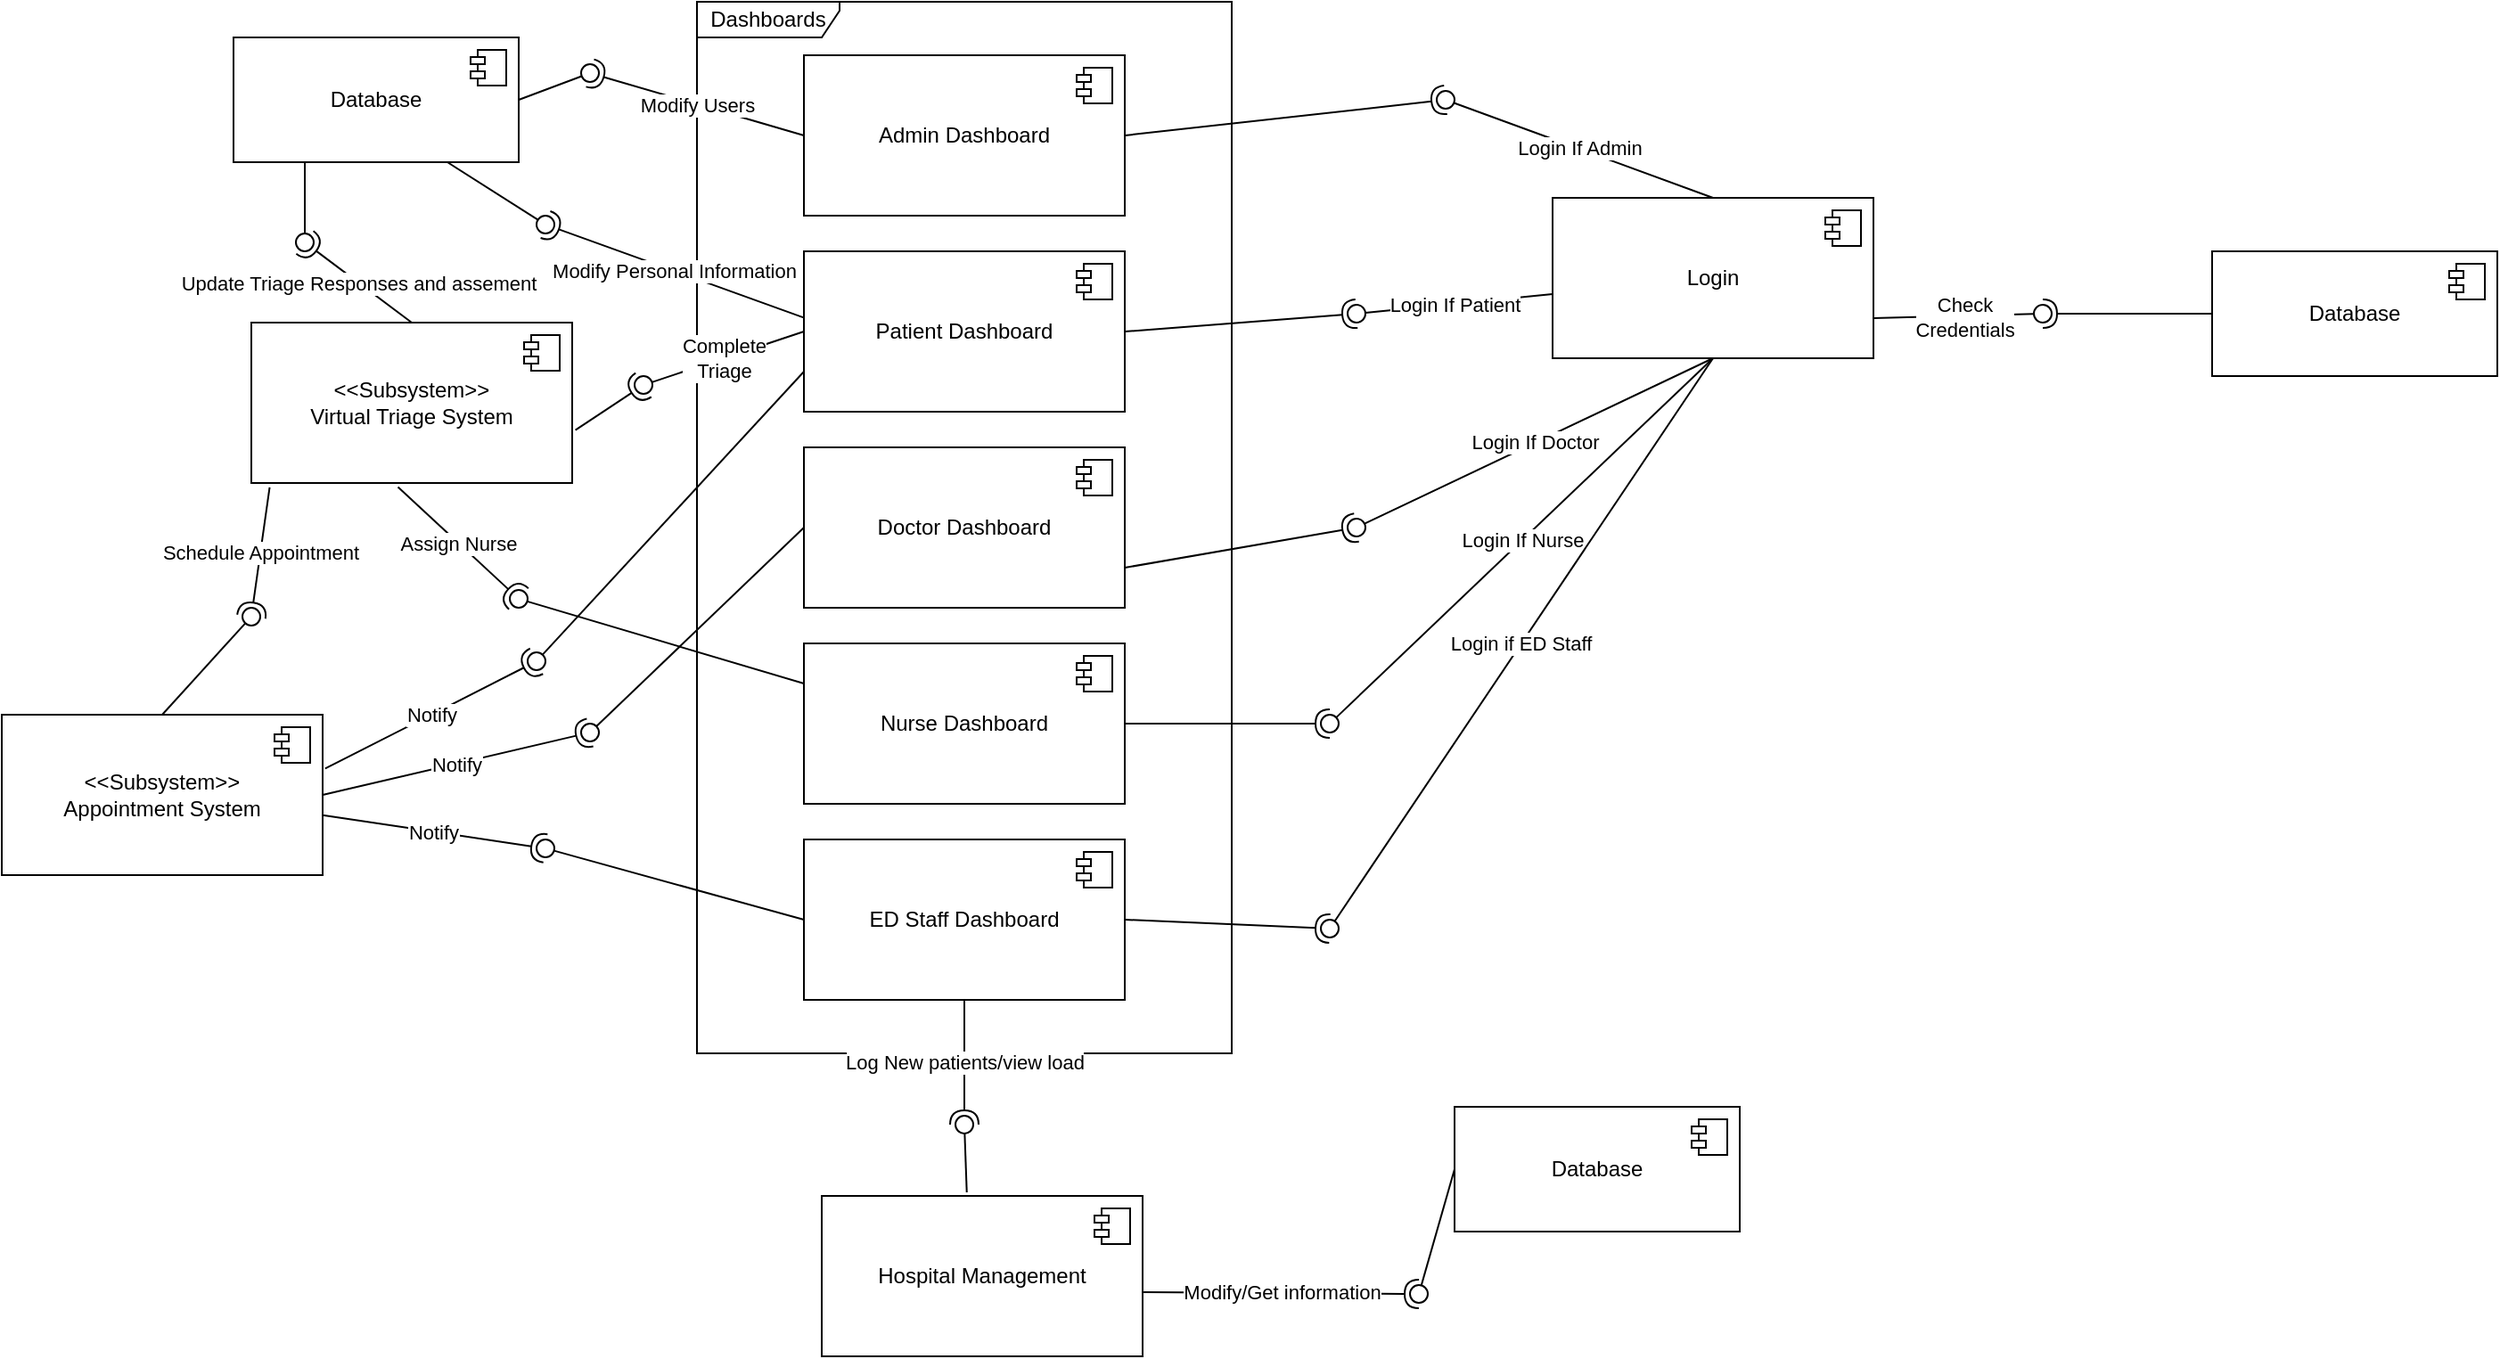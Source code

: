 <mxfile version="24.8.8">
  <diagram name="Page-1" id="LNXZqrtFh-sCrYqlfW2v">
    <mxGraphModel dx="2117" dy="522" grid="1" gridSize="10" guides="1" tooltips="1" connect="1" arrows="1" fold="1" page="1" pageScale="1" pageWidth="827" pageHeight="1169" math="0" shadow="0">
      <root>
        <mxCell id="0" />
        <mxCell id="1" parent="0" />
        <mxCell id="GjJDNJMha-C9_hyDsOLV-53" value="Login" style="html=1;dropTarget=0;whiteSpace=wrap;" vertex="1" parent="1">
          <mxGeometry x="730" y="180" width="180" height="90" as="geometry" />
        </mxCell>
        <mxCell id="GjJDNJMha-C9_hyDsOLV-54" value="" style="shape=module;jettyWidth=8;jettyHeight=4;" vertex="1" parent="GjJDNJMha-C9_hyDsOLV-53">
          <mxGeometry x="1" width="20" height="20" relative="1" as="geometry">
            <mxPoint x="-27" y="7" as="offset" />
          </mxGeometry>
        </mxCell>
        <mxCell id="GjJDNJMha-C9_hyDsOLV-55" value="Database" style="html=1;dropTarget=0;whiteSpace=wrap;" vertex="1" parent="1">
          <mxGeometry x="1100" y="210" width="160" height="70" as="geometry" />
        </mxCell>
        <mxCell id="GjJDNJMha-C9_hyDsOLV-56" value="" style="shape=module;jettyWidth=8;jettyHeight=4;" vertex="1" parent="GjJDNJMha-C9_hyDsOLV-55">
          <mxGeometry x="1" width="20" height="20" relative="1" as="geometry">
            <mxPoint x="-27" y="7" as="offset" />
          </mxGeometry>
        </mxCell>
        <mxCell id="GjJDNJMha-C9_hyDsOLV-57" value="" style="rounded=0;orthogonalLoop=1;jettySize=auto;html=1;endArrow=halfCircle;endFill=0;endSize=6;strokeWidth=1;sketch=0;exitX=0;exitY=0.5;exitDx=0;exitDy=0;" edge="1" target="GjJDNJMha-C9_hyDsOLV-59" parent="1" source="GjJDNJMha-C9_hyDsOLV-55">
          <mxGeometry relative="1" as="geometry">
            <mxPoint x="950" y="245" as="sourcePoint" />
          </mxGeometry>
        </mxCell>
        <mxCell id="GjJDNJMha-C9_hyDsOLV-58" value="" style="rounded=0;orthogonalLoop=1;jettySize=auto;html=1;endArrow=oval;endFill=0;sketch=0;sourcePerimeterSpacing=0;targetPerimeterSpacing=0;endSize=10;exitX=1;exitY=0.75;exitDx=0;exitDy=0;" edge="1" target="GjJDNJMha-C9_hyDsOLV-59" parent="1" source="GjJDNJMha-C9_hyDsOLV-53">
          <mxGeometry relative="1" as="geometry">
            <mxPoint x="910" y="245" as="sourcePoint" />
          </mxGeometry>
        </mxCell>
        <mxCell id="GjJDNJMha-C9_hyDsOLV-72" value="Check&lt;div&gt;Credentials&lt;/div&gt;" style="edgeLabel;html=1;align=center;verticalAlign=middle;resizable=0;points=[];" vertex="1" connectable="0" parent="GjJDNJMha-C9_hyDsOLV-58">
          <mxGeometry x="0.074" y="-1" relative="1" as="geometry">
            <mxPoint as="offset" />
          </mxGeometry>
        </mxCell>
        <mxCell id="GjJDNJMha-C9_hyDsOLV-59" value="" style="ellipse;whiteSpace=wrap;html=1;align=center;aspect=fixed;fillColor=none;strokeColor=none;resizable=0;perimeter=centerPerimeter;rotatable=0;allowArrows=0;points=[];outlineConnect=1;" vertex="1" parent="1">
          <mxGeometry x="1000" y="240" width="10" height="10" as="geometry" />
        </mxCell>
        <mxCell id="GjJDNJMha-C9_hyDsOLV-61" value="Dashboards" style="shape=umlFrame;whiteSpace=wrap;html=1;pointerEvents=0;width=80;height=20;" vertex="1" parent="1">
          <mxGeometry x="250" y="70" width="300" height="590" as="geometry" />
        </mxCell>
        <mxCell id="GjJDNJMha-C9_hyDsOLV-62" value="Admin Dashboard" style="html=1;dropTarget=0;whiteSpace=wrap;" vertex="1" parent="1">
          <mxGeometry x="310" y="100" width="180" height="90" as="geometry" />
        </mxCell>
        <mxCell id="GjJDNJMha-C9_hyDsOLV-63" value="" style="shape=module;jettyWidth=8;jettyHeight=4;" vertex="1" parent="GjJDNJMha-C9_hyDsOLV-62">
          <mxGeometry x="1" width="20" height="20" relative="1" as="geometry">
            <mxPoint x="-27" y="7" as="offset" />
          </mxGeometry>
        </mxCell>
        <mxCell id="GjJDNJMha-C9_hyDsOLV-64" value="Patient Dashboard" style="html=1;dropTarget=0;whiteSpace=wrap;" vertex="1" parent="1">
          <mxGeometry x="310" y="210" width="180" height="90" as="geometry" />
        </mxCell>
        <mxCell id="GjJDNJMha-C9_hyDsOLV-65" value="" style="shape=module;jettyWidth=8;jettyHeight=4;" vertex="1" parent="GjJDNJMha-C9_hyDsOLV-64">
          <mxGeometry x="1" width="20" height="20" relative="1" as="geometry">
            <mxPoint x="-27" y="7" as="offset" />
          </mxGeometry>
        </mxCell>
        <mxCell id="GjJDNJMha-C9_hyDsOLV-66" value="Doctor Dashboard" style="html=1;dropTarget=0;whiteSpace=wrap;" vertex="1" parent="1">
          <mxGeometry x="310" y="320" width="180" height="90" as="geometry" />
        </mxCell>
        <mxCell id="GjJDNJMha-C9_hyDsOLV-67" value="" style="shape=module;jettyWidth=8;jettyHeight=4;" vertex="1" parent="GjJDNJMha-C9_hyDsOLV-66">
          <mxGeometry x="1" width="20" height="20" relative="1" as="geometry">
            <mxPoint x="-27" y="7" as="offset" />
          </mxGeometry>
        </mxCell>
        <mxCell id="GjJDNJMha-C9_hyDsOLV-68" value="Nurse Dashboard" style="html=1;dropTarget=0;whiteSpace=wrap;" vertex="1" parent="1">
          <mxGeometry x="310" y="430" width="180" height="90" as="geometry" />
        </mxCell>
        <mxCell id="GjJDNJMha-C9_hyDsOLV-69" value="" style="shape=module;jettyWidth=8;jettyHeight=4;" vertex="1" parent="GjJDNJMha-C9_hyDsOLV-68">
          <mxGeometry x="1" width="20" height="20" relative="1" as="geometry">
            <mxPoint x="-27" y="7" as="offset" />
          </mxGeometry>
        </mxCell>
        <mxCell id="GjJDNJMha-C9_hyDsOLV-70" value="ED Staff Dashboard" style="html=1;dropTarget=0;whiteSpace=wrap;" vertex="1" parent="1">
          <mxGeometry x="310" y="540" width="180" height="90" as="geometry" />
        </mxCell>
        <mxCell id="GjJDNJMha-C9_hyDsOLV-71" value="" style="shape=module;jettyWidth=8;jettyHeight=4;" vertex="1" parent="GjJDNJMha-C9_hyDsOLV-70">
          <mxGeometry x="1" width="20" height="20" relative="1" as="geometry">
            <mxPoint x="-27" y="7" as="offset" />
          </mxGeometry>
        </mxCell>
        <mxCell id="GjJDNJMha-C9_hyDsOLV-73" value="" style="rounded=0;orthogonalLoop=1;jettySize=auto;html=1;endArrow=halfCircle;endFill=0;endSize=6;strokeWidth=1;sketch=0;exitX=1;exitY=0.5;exitDx=0;exitDy=0;" edge="1" target="GjJDNJMha-C9_hyDsOLV-75" parent="1" source="GjJDNJMha-C9_hyDsOLV-62">
          <mxGeometry relative="1" as="geometry">
            <mxPoint x="690" y="125" as="sourcePoint" />
          </mxGeometry>
        </mxCell>
        <mxCell id="GjJDNJMha-C9_hyDsOLV-74" value="Login If Admin" style="rounded=0;orthogonalLoop=1;jettySize=auto;html=1;endArrow=oval;endFill=0;sketch=0;sourcePerimeterSpacing=0;targetPerimeterSpacing=0;endSize=10;exitX=0.5;exitY=0;exitDx=0;exitDy=0;" edge="1" target="GjJDNJMha-C9_hyDsOLV-75" parent="1" source="GjJDNJMha-C9_hyDsOLV-53">
          <mxGeometry relative="1" as="geometry">
            <mxPoint x="650" y="125" as="sourcePoint" />
          </mxGeometry>
        </mxCell>
        <mxCell id="GjJDNJMha-C9_hyDsOLV-75" value="" style="ellipse;whiteSpace=wrap;html=1;align=center;aspect=fixed;fillColor=none;strokeColor=none;resizable=0;perimeter=centerPerimeter;rotatable=0;allowArrows=0;points=[];outlineConnect=1;" vertex="1" parent="1">
          <mxGeometry x="665" y="120" width="10" height="10" as="geometry" />
        </mxCell>
        <mxCell id="GjJDNJMha-C9_hyDsOLV-76" value="" style="rounded=0;orthogonalLoop=1;jettySize=auto;html=1;endArrow=halfCircle;endFill=0;endSize=6;strokeWidth=1;sketch=0;exitX=1;exitY=0.5;exitDx=0;exitDy=0;" edge="1" target="GjJDNJMha-C9_hyDsOLV-78" parent="1" source="GjJDNJMha-C9_hyDsOLV-64">
          <mxGeometry relative="1" as="geometry">
            <mxPoint x="640" y="245" as="sourcePoint" />
          </mxGeometry>
        </mxCell>
        <mxCell id="GjJDNJMha-C9_hyDsOLV-77" value="Login If Patient" style="rounded=0;orthogonalLoop=1;jettySize=auto;html=1;endArrow=oval;endFill=0;sketch=0;sourcePerimeterSpacing=0;targetPerimeterSpacing=0;endSize=10;" edge="1" target="GjJDNJMha-C9_hyDsOLV-78" parent="1" source="GjJDNJMha-C9_hyDsOLV-53">
          <mxGeometry relative="1" as="geometry">
            <mxPoint x="600" y="245" as="sourcePoint" />
          </mxGeometry>
        </mxCell>
        <mxCell id="GjJDNJMha-C9_hyDsOLV-78" value="" style="ellipse;whiteSpace=wrap;html=1;align=center;aspect=fixed;fillColor=none;strokeColor=none;resizable=0;perimeter=centerPerimeter;rotatable=0;allowArrows=0;points=[];outlineConnect=1;" vertex="1" parent="1">
          <mxGeometry x="615" y="240" width="10" height="10" as="geometry" />
        </mxCell>
        <mxCell id="GjJDNJMha-C9_hyDsOLV-79" value="" style="rounded=0;orthogonalLoop=1;jettySize=auto;html=1;endArrow=halfCircle;endFill=0;endSize=6;strokeWidth=1;sketch=0;exitX=1;exitY=0.75;exitDx=0;exitDy=0;" edge="1" target="GjJDNJMha-C9_hyDsOLV-81" parent="1" source="GjJDNJMha-C9_hyDsOLV-66">
          <mxGeometry relative="1" as="geometry">
            <mxPoint x="640" y="365" as="sourcePoint" />
          </mxGeometry>
        </mxCell>
        <mxCell id="GjJDNJMha-C9_hyDsOLV-80" value="Login If Doctor" style="rounded=0;orthogonalLoop=1;jettySize=auto;html=1;endArrow=oval;endFill=0;sketch=0;sourcePerimeterSpacing=0;targetPerimeterSpacing=0;endSize=10;exitX=0.5;exitY=1;exitDx=0;exitDy=0;" edge="1" target="GjJDNJMha-C9_hyDsOLV-81" parent="1" source="GjJDNJMha-C9_hyDsOLV-53">
          <mxGeometry relative="1" as="geometry">
            <mxPoint x="600" y="365" as="sourcePoint" />
          </mxGeometry>
        </mxCell>
        <mxCell id="GjJDNJMha-C9_hyDsOLV-81" value="" style="ellipse;whiteSpace=wrap;html=1;align=center;aspect=fixed;fillColor=none;strokeColor=none;resizable=0;perimeter=centerPerimeter;rotatable=0;allowArrows=0;points=[];outlineConnect=1;" vertex="1" parent="1">
          <mxGeometry x="615" y="360" width="10" height="10" as="geometry" />
        </mxCell>
        <mxCell id="GjJDNJMha-C9_hyDsOLV-82" value="" style="rounded=0;orthogonalLoop=1;jettySize=auto;html=1;endArrow=halfCircle;endFill=0;endSize=6;strokeWidth=1;sketch=0;exitX=1;exitY=0.5;exitDx=0;exitDy=0;" edge="1" target="GjJDNJMha-C9_hyDsOLV-84" parent="1" source="GjJDNJMha-C9_hyDsOLV-68">
          <mxGeometry relative="1" as="geometry">
            <mxPoint x="625" y="475" as="sourcePoint" />
          </mxGeometry>
        </mxCell>
        <mxCell id="GjJDNJMha-C9_hyDsOLV-83" value="Login If Nurse" style="rounded=0;orthogonalLoop=1;jettySize=auto;html=1;endArrow=oval;endFill=0;sketch=0;sourcePerimeterSpacing=0;targetPerimeterSpacing=0;endSize=10;exitX=0.5;exitY=1;exitDx=0;exitDy=0;" edge="1" target="GjJDNJMha-C9_hyDsOLV-84" parent="1" source="GjJDNJMha-C9_hyDsOLV-53">
          <mxGeometry relative="1" as="geometry">
            <mxPoint x="760" y="270" as="sourcePoint" />
          </mxGeometry>
        </mxCell>
        <mxCell id="GjJDNJMha-C9_hyDsOLV-84" value="" style="ellipse;whiteSpace=wrap;html=1;align=center;aspect=fixed;fillColor=none;strokeColor=none;resizable=0;perimeter=centerPerimeter;rotatable=0;allowArrows=0;points=[];outlineConnect=1;" vertex="1" parent="1">
          <mxGeometry x="600" y="470" width="10" height="10" as="geometry" />
        </mxCell>
        <mxCell id="GjJDNJMha-C9_hyDsOLV-85" value="" style="rounded=0;orthogonalLoop=1;jettySize=auto;html=1;endArrow=halfCircle;endFill=0;endSize=6;strokeWidth=1;sketch=0;exitX=1;exitY=0.5;exitDx=0;exitDy=0;" edge="1" target="GjJDNJMha-C9_hyDsOLV-87" parent="1" source="GjJDNJMha-C9_hyDsOLV-70">
          <mxGeometry relative="1" as="geometry">
            <mxPoint x="625" y="590" as="sourcePoint" />
          </mxGeometry>
        </mxCell>
        <mxCell id="GjJDNJMha-C9_hyDsOLV-86" value="Login if ED Staff" style="rounded=0;orthogonalLoop=1;jettySize=auto;html=1;endArrow=oval;endFill=0;sketch=0;sourcePerimeterSpacing=0;targetPerimeterSpacing=0;endSize=10;exitX=0.5;exitY=1;exitDx=0;exitDy=0;" edge="1" target="GjJDNJMha-C9_hyDsOLV-87" parent="1" source="GjJDNJMha-C9_hyDsOLV-53">
          <mxGeometry relative="1" as="geometry">
            <mxPoint x="760" y="270" as="sourcePoint" />
          </mxGeometry>
        </mxCell>
        <mxCell id="GjJDNJMha-C9_hyDsOLV-87" value="" style="ellipse;whiteSpace=wrap;html=1;align=center;aspect=fixed;fillColor=none;strokeColor=none;resizable=0;perimeter=centerPerimeter;rotatable=0;allowArrows=0;points=[];outlineConnect=1;" vertex="1" parent="1">
          <mxGeometry x="600" y="585" width="10" height="10" as="geometry" />
        </mxCell>
        <mxCell id="GjJDNJMha-C9_hyDsOLV-88" value="Database" style="html=1;dropTarget=0;whiteSpace=wrap;" vertex="1" parent="1">
          <mxGeometry x="-10" y="90" width="160" height="70" as="geometry" />
        </mxCell>
        <mxCell id="GjJDNJMha-C9_hyDsOLV-89" value="" style="shape=module;jettyWidth=8;jettyHeight=4;" vertex="1" parent="GjJDNJMha-C9_hyDsOLV-88">
          <mxGeometry x="1" width="20" height="20" relative="1" as="geometry">
            <mxPoint x="-27" y="7" as="offset" />
          </mxGeometry>
        </mxCell>
        <mxCell id="GjJDNJMha-C9_hyDsOLV-90" value="Modify Users" style="rounded=0;orthogonalLoop=1;jettySize=auto;html=1;endArrow=halfCircle;endFill=0;endSize=6;strokeWidth=1;sketch=0;exitX=0;exitY=0.5;exitDx=0;exitDy=0;" edge="1" parent="1" source="GjJDNJMha-C9_hyDsOLV-62">
          <mxGeometry relative="1" as="geometry">
            <mxPoint x="140" y="185" as="sourcePoint" />
            <mxPoint x="190" y="110" as="targetPoint" />
          </mxGeometry>
        </mxCell>
        <mxCell id="GjJDNJMha-C9_hyDsOLV-91" value="" style="rounded=0;orthogonalLoop=1;jettySize=auto;html=1;endArrow=oval;endFill=0;sketch=0;sourcePerimeterSpacing=0;targetPerimeterSpacing=0;endSize=10;exitX=1;exitY=0.5;exitDx=0;exitDy=0;" edge="1" parent="1" source="GjJDNJMha-C9_hyDsOLV-88">
          <mxGeometry relative="1" as="geometry">
            <mxPoint x="100" y="185" as="sourcePoint" />
            <mxPoint x="190" y="110" as="targetPoint" />
          </mxGeometry>
        </mxCell>
        <mxCell id="GjJDNJMha-C9_hyDsOLV-92" value="" style="ellipse;whiteSpace=wrap;html=1;align=center;aspect=fixed;fillColor=none;strokeColor=none;resizable=0;perimeter=centerPerimeter;rotatable=0;allowArrows=0;points=[];outlineConnect=1;" vertex="1" parent="1">
          <mxGeometry x="115" y="180" width="10" height="10" as="geometry" />
        </mxCell>
        <mxCell id="GjJDNJMha-C9_hyDsOLV-93" value="&amp;lt;&amp;lt;Subsystem&amp;gt;&amp;gt;&lt;div&gt;Virtual Triage System&lt;/div&gt;" style="html=1;dropTarget=0;whiteSpace=wrap;" vertex="1" parent="1">
          <mxGeometry y="250" width="180" height="90" as="geometry" />
        </mxCell>
        <mxCell id="GjJDNJMha-C9_hyDsOLV-94" value="" style="shape=module;jettyWidth=8;jettyHeight=4;" vertex="1" parent="GjJDNJMha-C9_hyDsOLV-93">
          <mxGeometry x="1" width="20" height="20" relative="1" as="geometry">
            <mxPoint x="-27" y="7" as="offset" />
          </mxGeometry>
        </mxCell>
        <mxCell id="GjJDNJMha-C9_hyDsOLV-95" value="Modify Personal Information" style="rounded=0;orthogonalLoop=1;jettySize=auto;html=1;endArrow=halfCircle;endFill=0;endSize=6;strokeWidth=1;sketch=0;exitX=-0.001;exitY=0.413;exitDx=0;exitDy=0;exitPerimeter=0;" edge="1" parent="1" source="GjJDNJMha-C9_hyDsOLV-64">
          <mxGeometry relative="1" as="geometry">
            <mxPoint x="210" y="215" as="sourcePoint" />
            <mxPoint x="165" y="195" as="targetPoint" />
          </mxGeometry>
        </mxCell>
        <mxCell id="GjJDNJMha-C9_hyDsOLV-100" value="" style="rounded=0;orthogonalLoop=1;jettySize=auto;html=1;endArrow=oval;endFill=0;sketch=0;sourcePerimeterSpacing=0;targetPerimeterSpacing=0;endSize=10;exitX=0.75;exitY=1;exitDx=0;exitDy=0;" edge="1" target="GjJDNJMha-C9_hyDsOLV-101" parent="1" source="GjJDNJMha-C9_hyDsOLV-88">
          <mxGeometry relative="1" as="geometry">
            <mxPoint x="100" y="175" as="sourcePoint" />
          </mxGeometry>
        </mxCell>
        <mxCell id="GjJDNJMha-C9_hyDsOLV-101" value="" style="ellipse;whiteSpace=wrap;html=1;align=center;aspect=fixed;fillColor=none;strokeColor=none;resizable=0;perimeter=centerPerimeter;rotatable=0;allowArrows=0;points=[];outlineConnect=1;" vertex="1" parent="1">
          <mxGeometry x="160" y="190" width="10" height="10" as="geometry" />
        </mxCell>
        <mxCell id="GjJDNJMha-C9_hyDsOLV-102" value="Assign Nurse" style="rounded=0;orthogonalLoop=1;jettySize=auto;html=1;endArrow=halfCircle;endFill=0;endSize=6;strokeWidth=1;sketch=0;exitX=0.457;exitY=1.025;exitDx=0;exitDy=0;exitPerimeter=0;" edge="1" target="GjJDNJMha-C9_hyDsOLV-104" parent="1" source="GjJDNJMha-C9_hyDsOLV-93">
          <mxGeometry relative="1" as="geometry">
            <mxPoint x="170" y="405" as="sourcePoint" />
          </mxGeometry>
        </mxCell>
        <mxCell id="GjJDNJMha-C9_hyDsOLV-103" value="" style="rounded=0;orthogonalLoop=1;jettySize=auto;html=1;endArrow=oval;endFill=0;sketch=0;sourcePerimeterSpacing=0;targetPerimeterSpacing=0;endSize=10;exitX=0;exitY=0.25;exitDx=0;exitDy=0;" edge="1" target="GjJDNJMha-C9_hyDsOLV-104" parent="1" source="GjJDNJMha-C9_hyDsOLV-68">
          <mxGeometry relative="1" as="geometry">
            <mxPoint x="130" y="405" as="sourcePoint" />
          </mxGeometry>
        </mxCell>
        <mxCell id="GjJDNJMha-C9_hyDsOLV-104" value="" style="ellipse;whiteSpace=wrap;html=1;align=center;aspect=fixed;fillColor=none;strokeColor=none;resizable=0;perimeter=centerPerimeter;rotatable=0;allowArrows=0;points=[];outlineConnect=1;" vertex="1" parent="1">
          <mxGeometry x="145" y="400" width="10" height="10" as="geometry" />
        </mxCell>
        <mxCell id="GjJDNJMha-C9_hyDsOLV-105" value="" style="rounded=0;orthogonalLoop=1;jettySize=auto;html=1;endArrow=halfCircle;endFill=0;endSize=6;strokeWidth=1;sketch=0;exitX=1.01;exitY=0.67;exitDx=0;exitDy=0;exitPerimeter=0;" edge="1" target="GjJDNJMha-C9_hyDsOLV-107" parent="1" source="GjJDNJMha-C9_hyDsOLV-93">
          <mxGeometry relative="1" as="geometry">
            <mxPoint x="240" y="285" as="sourcePoint" />
          </mxGeometry>
        </mxCell>
        <mxCell id="GjJDNJMha-C9_hyDsOLV-106" value="Complete&lt;br&gt;Triage" style="rounded=0;orthogonalLoop=1;jettySize=auto;html=1;endArrow=oval;endFill=0;sketch=0;sourcePerimeterSpacing=0;targetPerimeterSpacing=0;endSize=10;exitX=0;exitY=0.5;exitDx=0;exitDy=0;" edge="1" target="GjJDNJMha-C9_hyDsOLV-107" parent="1" source="GjJDNJMha-C9_hyDsOLV-64">
          <mxGeometry relative="1" as="geometry">
            <mxPoint x="200" y="285" as="sourcePoint" />
          </mxGeometry>
        </mxCell>
        <mxCell id="GjJDNJMha-C9_hyDsOLV-107" value="" style="ellipse;whiteSpace=wrap;html=1;align=center;aspect=fixed;fillColor=none;strokeColor=none;resizable=0;perimeter=centerPerimeter;rotatable=0;allowArrows=0;points=[];outlineConnect=1;" vertex="1" parent="1">
          <mxGeometry x="215" y="280" width="10" height="10" as="geometry" />
        </mxCell>
        <mxCell id="GjJDNJMha-C9_hyDsOLV-108" value="&amp;lt;&amp;lt;Subsystem&amp;gt;&amp;gt;&lt;div&gt;Appointment System&lt;/div&gt;" style="html=1;dropTarget=0;whiteSpace=wrap;" vertex="1" parent="1">
          <mxGeometry x="-140" y="470" width="180" height="90" as="geometry" />
        </mxCell>
        <mxCell id="GjJDNJMha-C9_hyDsOLV-109" value="" style="shape=module;jettyWidth=8;jettyHeight=4;" vertex="1" parent="GjJDNJMha-C9_hyDsOLV-108">
          <mxGeometry x="1" width="20" height="20" relative="1" as="geometry">
            <mxPoint x="-27" y="7" as="offset" />
          </mxGeometry>
        </mxCell>
        <mxCell id="GjJDNJMha-C9_hyDsOLV-113" value="Schedule Appointment" style="rounded=0;orthogonalLoop=1;jettySize=auto;html=1;endArrow=halfCircle;endFill=0;endSize=6;strokeWidth=1;sketch=0;exitX=0.057;exitY=1.027;exitDx=0;exitDy=0;exitPerimeter=0;" edge="1" target="GjJDNJMha-C9_hyDsOLV-115" parent="1" source="GjJDNJMha-C9_hyDsOLV-93">
          <mxGeometry relative="1" as="geometry">
            <mxPoint x="20" y="415" as="sourcePoint" />
          </mxGeometry>
        </mxCell>
        <mxCell id="GjJDNJMha-C9_hyDsOLV-114" value="" style="rounded=0;orthogonalLoop=1;jettySize=auto;html=1;endArrow=oval;endFill=0;sketch=0;sourcePerimeterSpacing=0;targetPerimeterSpacing=0;endSize=10;exitX=0.5;exitY=0;exitDx=0;exitDy=0;" edge="1" target="GjJDNJMha-C9_hyDsOLV-115" parent="1" source="GjJDNJMha-C9_hyDsOLV-108">
          <mxGeometry relative="1" as="geometry">
            <mxPoint x="-20" y="415" as="sourcePoint" />
          </mxGeometry>
        </mxCell>
        <mxCell id="GjJDNJMha-C9_hyDsOLV-115" value="" style="ellipse;whiteSpace=wrap;html=1;align=center;aspect=fixed;fillColor=none;strokeColor=none;resizable=0;perimeter=centerPerimeter;rotatable=0;allowArrows=0;points=[];outlineConnect=1;" vertex="1" parent="1">
          <mxGeometry x="-5" y="410" width="10" height="10" as="geometry" />
        </mxCell>
        <mxCell id="GjJDNJMha-C9_hyDsOLV-116" value="Update Triage Responses and assement" style="rounded=0;orthogonalLoop=1;jettySize=auto;html=1;endArrow=halfCircle;endFill=0;endSize=6;strokeWidth=1;sketch=0;exitX=0.5;exitY=0;exitDx=0;exitDy=0;" edge="1" target="GjJDNJMha-C9_hyDsOLV-118" parent="1" source="GjJDNJMha-C9_hyDsOLV-93">
          <mxGeometry relative="1" as="geometry">
            <mxPoint x="50" y="205" as="sourcePoint" />
          </mxGeometry>
        </mxCell>
        <mxCell id="GjJDNJMha-C9_hyDsOLV-117" value="" style="rounded=0;orthogonalLoop=1;jettySize=auto;html=1;endArrow=oval;endFill=0;sketch=0;sourcePerimeterSpacing=0;targetPerimeterSpacing=0;endSize=10;exitX=0.25;exitY=1;exitDx=0;exitDy=0;" edge="1" target="GjJDNJMha-C9_hyDsOLV-118" parent="1" source="GjJDNJMha-C9_hyDsOLV-88">
          <mxGeometry relative="1" as="geometry">
            <mxPoint x="10" y="205" as="sourcePoint" />
          </mxGeometry>
        </mxCell>
        <mxCell id="GjJDNJMha-C9_hyDsOLV-118" value="" style="ellipse;whiteSpace=wrap;html=1;align=center;aspect=fixed;fillColor=none;strokeColor=none;resizable=0;perimeter=centerPerimeter;rotatable=0;allowArrows=0;points=[];outlineConnect=1;" vertex="1" parent="1">
          <mxGeometry x="25" y="200" width="10" height="10" as="geometry" />
        </mxCell>
        <mxCell id="GjJDNJMha-C9_hyDsOLV-119" value="Notify" style="rounded=0;orthogonalLoop=1;jettySize=auto;html=1;endArrow=halfCircle;endFill=0;endSize=6;strokeWidth=1;sketch=0;exitX=1.008;exitY=0.336;exitDx=0;exitDy=0;exitPerimeter=0;" edge="1" parent="1" source="GjJDNJMha-C9_hyDsOLV-108">
          <mxGeometry relative="1" as="geometry">
            <mxPoint x="155" y="475" as="sourcePoint" />
            <mxPoint x="160" y="440" as="targetPoint" />
          </mxGeometry>
        </mxCell>
        <mxCell id="GjJDNJMha-C9_hyDsOLV-120" value="" style="rounded=0;orthogonalLoop=1;jettySize=auto;html=1;endArrow=oval;endFill=0;sketch=0;sourcePerimeterSpacing=0;targetPerimeterSpacing=0;endSize=10;exitX=0;exitY=0.75;exitDx=0;exitDy=0;" edge="1" parent="1" source="GjJDNJMha-C9_hyDsOLV-64">
          <mxGeometry relative="1" as="geometry">
            <mxPoint x="115" y="475" as="sourcePoint" />
            <mxPoint x="160" y="440" as="targetPoint" />
          </mxGeometry>
        </mxCell>
        <mxCell id="GjJDNJMha-C9_hyDsOLV-121" value="" style="ellipse;whiteSpace=wrap;html=1;align=center;aspect=fixed;fillColor=none;strokeColor=none;resizable=0;perimeter=centerPerimeter;rotatable=0;allowArrows=0;points=[];outlineConnect=1;" vertex="1" parent="1">
          <mxGeometry x="130" y="470" width="10" height="10" as="geometry" />
        </mxCell>
        <mxCell id="GjJDNJMha-C9_hyDsOLV-122" value="Notify" style="rounded=0;orthogonalLoop=1;jettySize=auto;html=1;endArrow=halfCircle;endFill=0;endSize=6;strokeWidth=1;sketch=0;exitX=1;exitY=0.5;exitDx=0;exitDy=0;" edge="1" parent="1" source="GjJDNJMha-C9_hyDsOLV-108">
          <mxGeometry relative="1" as="geometry">
            <mxPoint x="150" y="535" as="sourcePoint" />
            <mxPoint x="190" y="480" as="targetPoint" />
          </mxGeometry>
        </mxCell>
        <mxCell id="GjJDNJMha-C9_hyDsOLV-123" value="" style="rounded=0;orthogonalLoop=1;jettySize=auto;html=1;endArrow=oval;endFill=0;sketch=0;sourcePerimeterSpacing=0;targetPerimeterSpacing=0;endSize=10;exitX=0;exitY=0.5;exitDx=0;exitDy=0;" edge="1" parent="1" source="GjJDNJMha-C9_hyDsOLV-66">
          <mxGeometry relative="1" as="geometry">
            <mxPoint x="110" y="535" as="sourcePoint" />
            <mxPoint x="190" y="480" as="targetPoint" />
          </mxGeometry>
        </mxCell>
        <mxCell id="GjJDNJMha-C9_hyDsOLV-124" value="" style="ellipse;whiteSpace=wrap;html=1;align=center;aspect=fixed;fillColor=none;strokeColor=none;resizable=0;perimeter=centerPerimeter;rotatable=0;allowArrows=0;points=[];outlineConnect=1;" vertex="1" parent="1">
          <mxGeometry x="125" y="530" width="10" height="10" as="geometry" />
        </mxCell>
        <mxCell id="GjJDNJMha-C9_hyDsOLV-125" value="Notify" style="rounded=0;orthogonalLoop=1;jettySize=auto;html=1;endArrow=halfCircle;endFill=0;endSize=6;strokeWidth=1;sketch=0;exitX=1;exitY=0.627;exitDx=0;exitDy=0;exitPerimeter=0;" edge="1" target="GjJDNJMha-C9_hyDsOLV-127" parent="1" source="GjJDNJMha-C9_hyDsOLV-108">
          <mxGeometry relative="1" as="geometry">
            <mxPoint x="185" y="545" as="sourcePoint" />
          </mxGeometry>
        </mxCell>
        <mxCell id="GjJDNJMha-C9_hyDsOLV-126" value="" style="rounded=0;orthogonalLoop=1;jettySize=auto;html=1;endArrow=oval;endFill=0;sketch=0;sourcePerimeterSpacing=0;targetPerimeterSpacing=0;endSize=10;exitX=0;exitY=0.5;exitDx=0;exitDy=0;" edge="1" target="GjJDNJMha-C9_hyDsOLV-127" parent="1" source="GjJDNJMha-C9_hyDsOLV-70">
          <mxGeometry relative="1" as="geometry">
            <mxPoint x="145" y="545" as="sourcePoint" />
          </mxGeometry>
        </mxCell>
        <mxCell id="GjJDNJMha-C9_hyDsOLV-127" value="" style="ellipse;whiteSpace=wrap;html=1;align=center;aspect=fixed;fillColor=none;strokeColor=none;resizable=0;perimeter=centerPerimeter;rotatable=0;allowArrows=0;points=[];outlineConnect=1;" vertex="1" parent="1">
          <mxGeometry x="160" y="540" width="10" height="10" as="geometry" />
        </mxCell>
        <mxCell id="GjJDNJMha-C9_hyDsOLV-128" value="Hospital Management" style="html=1;dropTarget=0;whiteSpace=wrap;" vertex="1" parent="1">
          <mxGeometry x="320" y="740" width="180" height="90" as="geometry" />
        </mxCell>
        <mxCell id="GjJDNJMha-C9_hyDsOLV-129" value="" style="shape=module;jettyWidth=8;jettyHeight=4;" vertex="1" parent="GjJDNJMha-C9_hyDsOLV-128">
          <mxGeometry x="1" width="20" height="20" relative="1" as="geometry">
            <mxPoint x="-27" y="7" as="offset" />
          </mxGeometry>
        </mxCell>
        <mxCell id="GjJDNJMha-C9_hyDsOLV-130" value="Log New patients/view load" style="rounded=0;orthogonalLoop=1;jettySize=auto;html=1;endArrow=halfCircle;endFill=0;endSize=6;strokeWidth=1;sketch=0;exitX=0.5;exitY=1;exitDx=0;exitDy=0;" edge="1" parent="1" source="GjJDNJMha-C9_hyDsOLV-70">
          <mxGeometry relative="1" as="geometry">
            <mxPoint x="265" y="705" as="sourcePoint" />
            <mxPoint x="400" y="700" as="targetPoint" />
          </mxGeometry>
        </mxCell>
        <mxCell id="GjJDNJMha-C9_hyDsOLV-131" value="" style="rounded=0;orthogonalLoop=1;jettySize=auto;html=1;endArrow=oval;endFill=0;sketch=0;sourcePerimeterSpacing=0;targetPerimeterSpacing=0;endSize=10;exitX=0.452;exitY=-0.022;exitDx=0;exitDy=0;exitPerimeter=0;" edge="1" parent="1" source="GjJDNJMha-C9_hyDsOLV-128">
          <mxGeometry relative="1" as="geometry">
            <mxPoint x="225" y="705" as="sourcePoint" />
            <mxPoint x="400" y="700" as="targetPoint" />
          </mxGeometry>
        </mxCell>
        <mxCell id="GjJDNJMha-C9_hyDsOLV-132" value="" style="ellipse;whiteSpace=wrap;html=1;align=center;aspect=fixed;fillColor=none;strokeColor=none;resizable=0;perimeter=centerPerimeter;rotatable=0;allowArrows=0;points=[];outlineConnect=1;" vertex="1" parent="1">
          <mxGeometry x="240" y="700" width="10" height="10" as="geometry" />
        </mxCell>
        <mxCell id="GjJDNJMha-C9_hyDsOLV-133" value="Database" style="html=1;dropTarget=0;whiteSpace=wrap;" vertex="1" parent="1">
          <mxGeometry x="675" y="690" width="160" height="70" as="geometry" />
        </mxCell>
        <mxCell id="GjJDNJMha-C9_hyDsOLV-134" value="" style="shape=module;jettyWidth=8;jettyHeight=4;" vertex="1" parent="GjJDNJMha-C9_hyDsOLV-133">
          <mxGeometry x="1" width="20" height="20" relative="1" as="geometry">
            <mxPoint x="-27" y="7" as="offset" />
          </mxGeometry>
        </mxCell>
        <mxCell id="GjJDNJMha-C9_hyDsOLV-138" value="Modify/Get information" style="rounded=0;orthogonalLoop=1;jettySize=auto;html=1;endArrow=halfCircle;endFill=0;endSize=6;strokeWidth=1;sketch=0;exitX=1.003;exitY=0.6;exitDx=0;exitDy=0;exitPerimeter=0;" edge="1" target="GjJDNJMha-C9_hyDsOLV-140" parent="1" source="GjJDNJMha-C9_hyDsOLV-128">
          <mxGeometry relative="1" as="geometry">
            <mxPoint x="570" y="755" as="sourcePoint" />
          </mxGeometry>
        </mxCell>
        <mxCell id="GjJDNJMha-C9_hyDsOLV-139" value="" style="rounded=0;orthogonalLoop=1;jettySize=auto;html=1;endArrow=oval;endFill=0;sketch=0;sourcePerimeterSpacing=0;targetPerimeterSpacing=0;endSize=10;exitX=0;exitY=0.5;exitDx=0;exitDy=0;" edge="1" target="GjJDNJMha-C9_hyDsOLV-140" parent="1" source="GjJDNJMha-C9_hyDsOLV-133">
          <mxGeometry relative="1" as="geometry">
            <mxPoint x="620" y="720" as="sourcePoint" />
          </mxGeometry>
        </mxCell>
        <mxCell id="GjJDNJMha-C9_hyDsOLV-140" value="" style="ellipse;whiteSpace=wrap;html=1;align=center;aspect=fixed;fillColor=none;strokeColor=none;resizable=0;perimeter=centerPerimeter;rotatable=0;allowArrows=0;points=[];outlineConnect=1;" vertex="1" parent="1">
          <mxGeometry x="650" y="790" width="10" height="10" as="geometry" />
        </mxCell>
      </root>
    </mxGraphModel>
  </diagram>
</mxfile>
